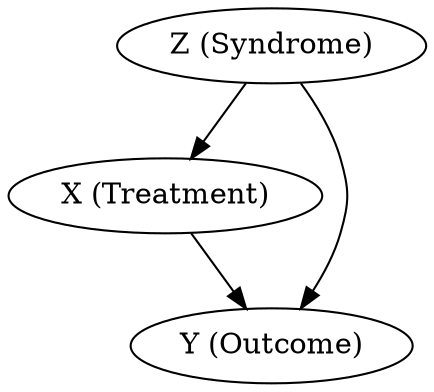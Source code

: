 strict digraph  {
"Z (Syndrome)" [x=0, y=1];
"X (Treatment)" [x="-1", y=0];
"Y (Outcome)" [x=1, y=0];
"Z (Syndrome)" -> "X (Treatment)";
"Z (Syndrome)" -> "Y (Outcome)";
"X (Treatment)" -> "Y (Outcome)";
}
